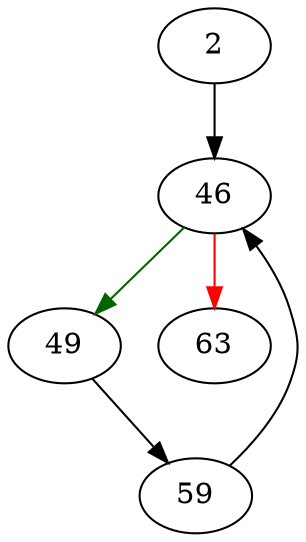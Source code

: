 strict digraph "analyzeDatabase" {
	// Node definitions.
	2 [entry=true];
	46;
	49;
	63;
	59;

	// Edge definitions.
	2 -> 46;
	46 -> 49 [
		color=darkgreen
		cond=true
	];
	46 -> 63 [
		color=red
		cond=false
	];
	49 -> 59;
	59 -> 46;
}